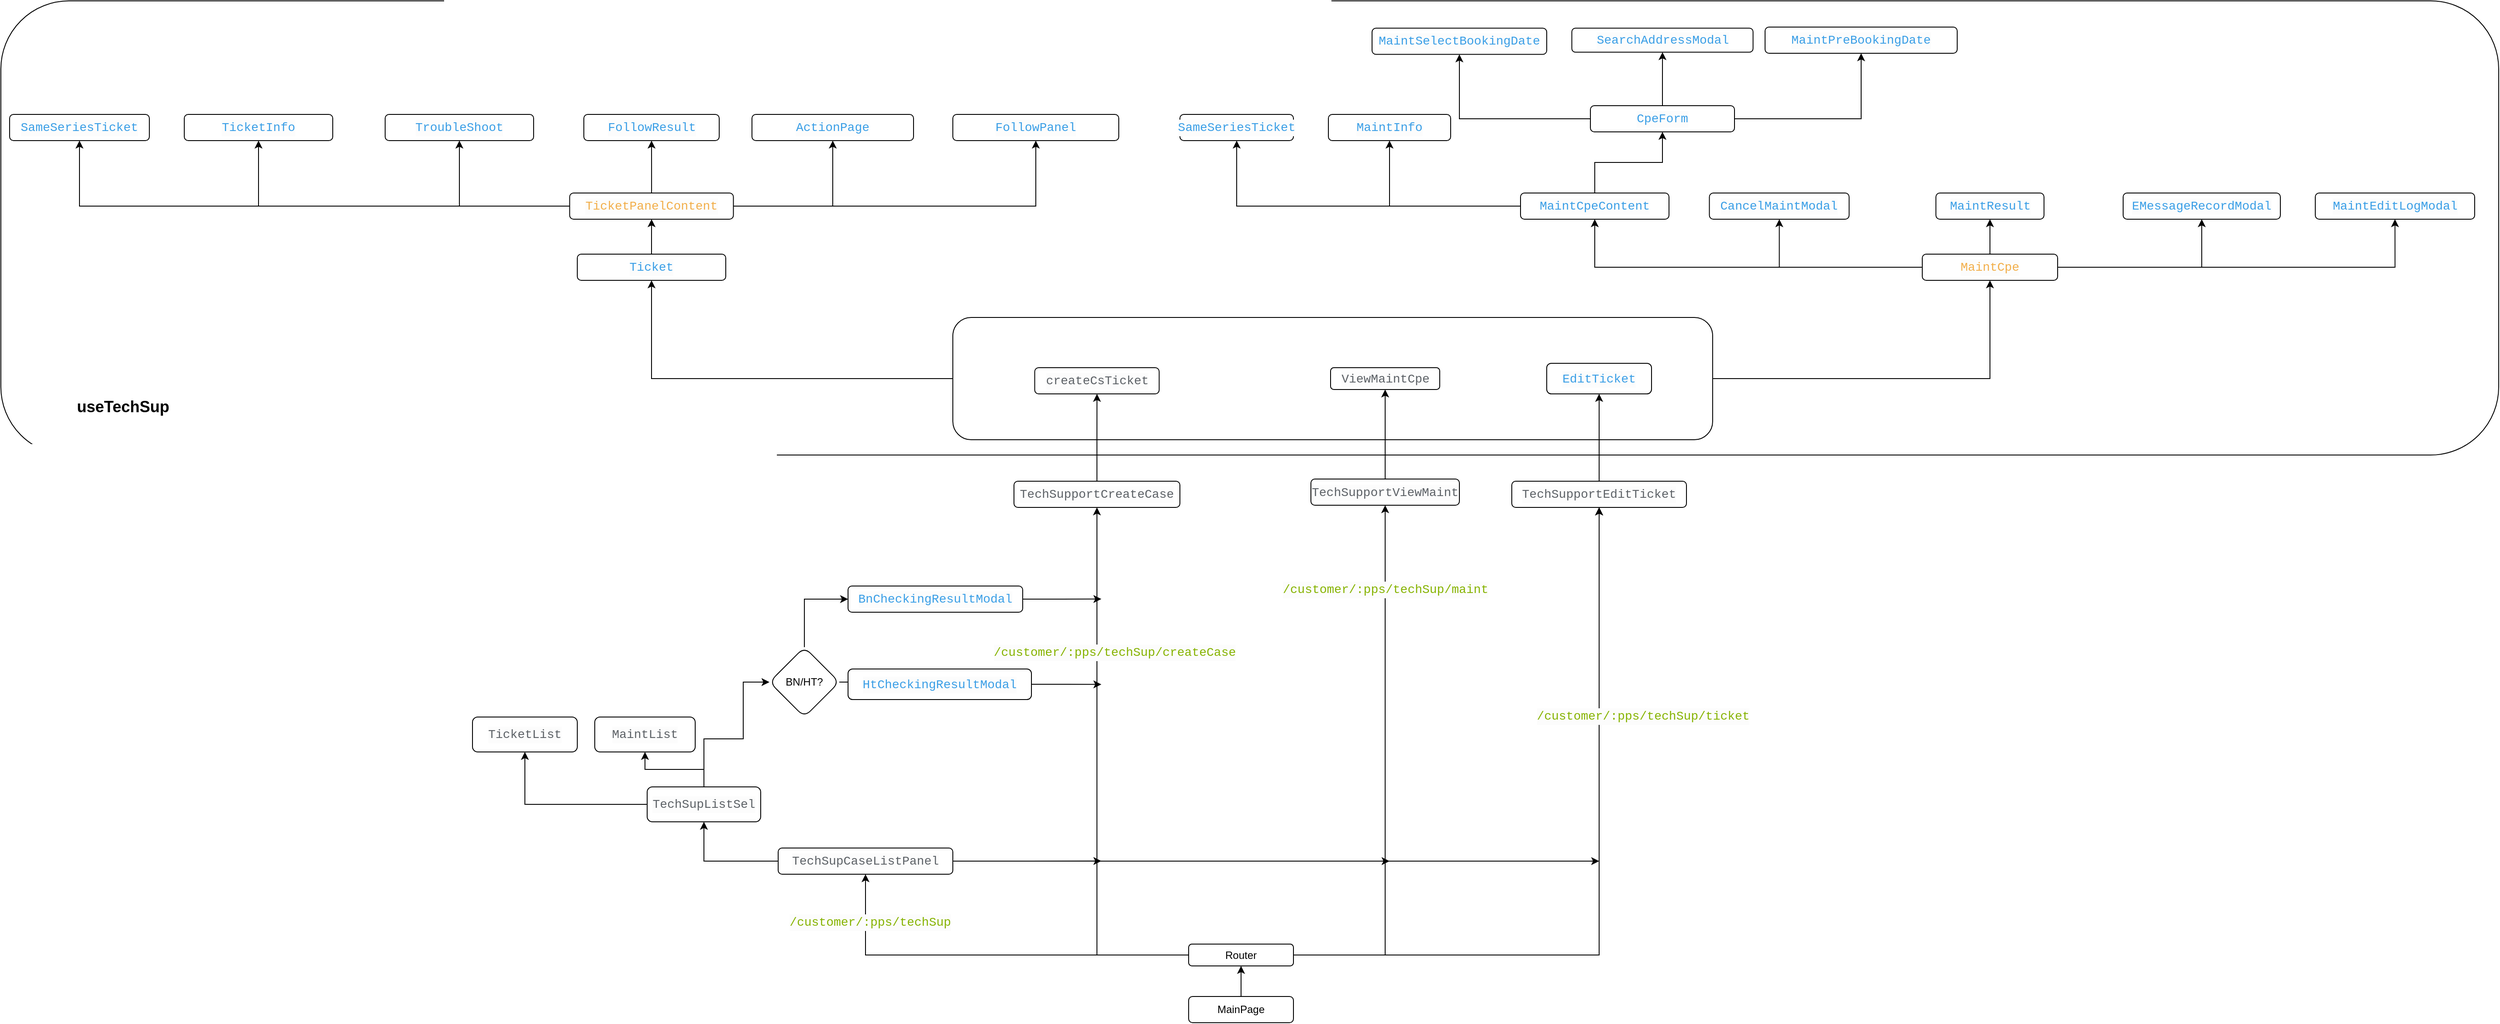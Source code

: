 <mxfile version="20.2.2" type="github">
  <diagram id="O2VmL0b9vW7oK0DRmLxH" name="第 1 页">
    <mxGraphModel dx="5377" dy="1062" grid="1" gridSize="10" guides="1" tooltips="1" connect="1" arrows="1" fold="1" page="1" pageScale="1" pageWidth="3300" pageHeight="4681" math="0" shadow="0">
      <root>
        <mxCell id="0" />
        <mxCell id="1" parent="0" />
        <mxCell id="RKvN3lWJfi6Z_vdyfoKV-155" value="" style="rounded=1;whiteSpace=wrap;html=1;" vertex="1" parent="1">
          <mxGeometry x="-470" y="3230" width="2860" height="520" as="geometry" />
        </mxCell>
        <mxCell id="RKvN3lWJfi6Z_vdyfoKV-145" style="edgeStyle=orthogonalEdgeStyle;rounded=0;orthogonalLoop=1;jettySize=auto;html=1;" edge="1" parent="1" source="RKvN3lWJfi6Z_vdyfoKV-144" target="RKvN3lWJfi6Z_vdyfoKV-86">
          <mxGeometry relative="1" as="geometry" />
        </mxCell>
        <mxCell id="RKvN3lWJfi6Z_vdyfoKV-147" value="" style="edgeStyle=orthogonalEdgeStyle;rounded=0;orthogonalLoop=1;jettySize=auto;html=1;entryX=0.5;entryY=1;entryDx=0;entryDy=0;" edge="1" parent="1" source="RKvN3lWJfi6Z_vdyfoKV-144" target="RKvN3lWJfi6Z_vdyfoKV-88">
          <mxGeometry relative="1" as="geometry">
            <mxPoint x="1945.0" y="3662.5" as="targetPoint" />
          </mxGeometry>
        </mxCell>
        <mxCell id="RKvN3lWJfi6Z_vdyfoKV-144" value="" style="rounded=1;whiteSpace=wrap;html=1;" vertex="1" parent="1">
          <mxGeometry x="620" y="3592.5" width="870" height="140" as="geometry" />
        </mxCell>
        <mxCell id="RKvN3lWJfi6Z_vdyfoKV-32" value="" style="edgeStyle=orthogonalEdgeStyle;rounded=0;orthogonalLoop=1;jettySize=auto;html=1;" edge="1" parent="1" source="RKvN3lWJfi6Z_vdyfoKV-12" target="RKvN3lWJfi6Z_vdyfoKV-31">
          <mxGeometry relative="1" as="geometry" />
        </mxCell>
        <mxCell id="RKvN3lWJfi6Z_vdyfoKV-12" value="MainPage" style="rounded=1;whiteSpace=wrap;html=1;" vertex="1" parent="1">
          <mxGeometry x="890" y="4370" width="120" height="30" as="geometry" />
        </mxCell>
        <mxCell id="RKvN3lWJfi6Z_vdyfoKV-34" value="" style="edgeStyle=orthogonalEdgeStyle;rounded=0;orthogonalLoop=1;jettySize=auto;html=1;" edge="1" parent="1" source="RKvN3lWJfi6Z_vdyfoKV-31" target="RKvN3lWJfi6Z_vdyfoKV-33">
          <mxGeometry relative="1" as="geometry" />
        </mxCell>
        <mxCell id="RKvN3lWJfi6Z_vdyfoKV-36" value="" style="edgeStyle=orthogonalEdgeStyle;rounded=0;orthogonalLoop=1;jettySize=auto;html=1;" edge="1" parent="1" source="RKvN3lWJfi6Z_vdyfoKV-31" target="RKvN3lWJfi6Z_vdyfoKV-35">
          <mxGeometry relative="1" as="geometry" />
        </mxCell>
        <mxCell id="RKvN3lWJfi6Z_vdyfoKV-37" value="" style="edgeStyle=orthogonalEdgeStyle;rounded=0;orthogonalLoop=1;jettySize=auto;html=1;" edge="1" parent="1" source="RKvN3lWJfi6Z_vdyfoKV-31" target="RKvN3lWJfi6Z_vdyfoKV-35">
          <mxGeometry relative="1" as="geometry" />
        </mxCell>
        <mxCell id="RKvN3lWJfi6Z_vdyfoKV-38" value="" style="edgeStyle=orthogonalEdgeStyle;rounded=0;orthogonalLoop=1;jettySize=auto;html=1;" edge="1" parent="1" source="RKvN3lWJfi6Z_vdyfoKV-31" target="RKvN3lWJfi6Z_vdyfoKV-35">
          <mxGeometry relative="1" as="geometry" />
        </mxCell>
        <mxCell id="RKvN3lWJfi6Z_vdyfoKV-49" value="&lt;div style=&quot;color: rgb(92, 97, 102); background-color: rgb(252, 252, 252); font-family: Consolas, &amp;quot;Courier New&amp;quot;, monospace; font-size: 14px; line-height: 19px;&quot;&gt;&lt;span style=&quot;color: #86b300;&quot;&gt;/customer/:pps/techSup/ticket&lt;/span&gt;&lt;/div&gt;" style="edgeLabel;html=1;align=center;verticalAlign=middle;resizable=0;points=[];" vertex="1" connectable="0" parent="RKvN3lWJfi6Z_vdyfoKV-38">
          <mxGeometry x="0.571" y="-2" relative="1" as="geometry">
            <mxPoint x="48" y="54" as="offset" />
          </mxGeometry>
        </mxCell>
        <mxCell id="RKvN3lWJfi6Z_vdyfoKV-40" value="" style="edgeStyle=orthogonalEdgeStyle;rounded=0;orthogonalLoop=1;jettySize=auto;html=1;" edge="1" parent="1" source="RKvN3lWJfi6Z_vdyfoKV-31" target="RKvN3lWJfi6Z_vdyfoKV-39">
          <mxGeometry relative="1" as="geometry" />
        </mxCell>
        <mxCell id="RKvN3lWJfi6Z_vdyfoKV-50" value="&lt;div style=&quot;color: rgb(92, 97, 102); background-color: rgb(252, 252, 252); font-family: Consolas, &amp;quot;Courier New&amp;quot;, monospace; font-size: 14px; line-height: 19px;&quot;&gt;&lt;span style=&quot;color: #86b300;&quot;&gt;/customer/:pps/techSup/createCase&lt;/span&gt;&lt;/div&gt;" style="edgeLabel;html=1;align=center;verticalAlign=middle;resizable=0;points=[];" vertex="1" connectable="0" parent="RKvN3lWJfi6Z_vdyfoKV-40">
          <mxGeometry x="0.46" y="-1" relative="1" as="geometry">
            <mxPoint x="19" y="-1" as="offset" />
          </mxGeometry>
        </mxCell>
        <mxCell id="RKvN3lWJfi6Z_vdyfoKV-47" value="" style="edgeStyle=orthogonalEdgeStyle;rounded=0;orthogonalLoop=1;jettySize=auto;html=1;" edge="1" parent="1" source="RKvN3lWJfi6Z_vdyfoKV-31" target="RKvN3lWJfi6Z_vdyfoKV-46">
          <mxGeometry relative="1" as="geometry" />
        </mxCell>
        <mxCell id="RKvN3lWJfi6Z_vdyfoKV-48" value="&lt;div style=&quot;color: rgb(92, 97, 102); background-color: rgb(252, 252, 252); font-family: Consolas, &amp;quot;Courier New&amp;quot;, monospace; font-size: 14px; line-height: 19px;&quot;&gt;&lt;span style=&quot;color: #86b300;&quot;&gt;/customer/:pps/techSup/maint&lt;/span&gt;&lt;/div&gt;" style="edgeLabel;html=1;align=center;verticalAlign=middle;resizable=0;points=[];" vertex="1" connectable="0" parent="RKvN3lWJfi6Z_vdyfoKV-47">
          <mxGeometry x="0.232" y="2" relative="1" as="geometry">
            <mxPoint x="2" y="-142" as="offset" />
          </mxGeometry>
        </mxCell>
        <mxCell id="RKvN3lWJfi6Z_vdyfoKV-31" value="Router" style="whiteSpace=wrap;html=1;rounded=1;" vertex="1" parent="1">
          <mxGeometry x="890" y="4310" width="120" height="25" as="geometry" />
        </mxCell>
        <mxCell id="RKvN3lWJfi6Z_vdyfoKV-53" value="" style="edgeStyle=orthogonalEdgeStyle;rounded=0;orthogonalLoop=1;jettySize=auto;html=1;" edge="1" parent="1" source="RKvN3lWJfi6Z_vdyfoKV-33" target="RKvN3lWJfi6Z_vdyfoKV-52">
          <mxGeometry relative="1" as="geometry" />
        </mxCell>
        <mxCell id="RKvN3lWJfi6Z_vdyfoKV-134" style="edgeStyle=orthogonalEdgeStyle;rounded=0;orthogonalLoop=1;jettySize=auto;html=1;exitX=1;exitY=0.5;exitDx=0;exitDy=0;" edge="1" parent="1" source="RKvN3lWJfi6Z_vdyfoKV-33">
          <mxGeometry relative="1" as="geometry">
            <mxPoint x="790" y="4214.889" as="targetPoint" />
          </mxGeometry>
        </mxCell>
        <mxCell id="RKvN3lWJfi6Z_vdyfoKV-135" style="edgeStyle=orthogonalEdgeStyle;rounded=0;orthogonalLoop=1;jettySize=auto;html=1;exitX=1;exitY=0.5;exitDx=0;exitDy=0;" edge="1" parent="1" source="RKvN3lWJfi6Z_vdyfoKV-33">
          <mxGeometry relative="1" as="geometry">
            <mxPoint x="1120" y="4215" as="targetPoint" />
          </mxGeometry>
        </mxCell>
        <mxCell id="RKvN3lWJfi6Z_vdyfoKV-153" style="edgeStyle=orthogonalEdgeStyle;rounded=0;orthogonalLoop=1;jettySize=auto;html=1;exitX=1;exitY=0.5;exitDx=0;exitDy=0;" edge="1" parent="1" source="RKvN3lWJfi6Z_vdyfoKV-33">
          <mxGeometry relative="1" as="geometry">
            <mxPoint x="1360" y="4215" as="targetPoint" />
          </mxGeometry>
        </mxCell>
        <mxCell id="RKvN3lWJfi6Z_vdyfoKV-33" value="&lt;div style=&quot;color: rgb(92, 97, 102); background-color: rgb(252, 252, 252); font-family: Consolas, &amp;quot;Courier New&amp;quot;, monospace; font-size: 14px; line-height: 19px;&quot;&gt;TechSupCaseListPanel&lt;/div&gt;" style="whiteSpace=wrap;html=1;rounded=1;" vertex="1" parent="1">
          <mxGeometry x="420" y="4200" width="200" height="30" as="geometry" />
        </mxCell>
        <mxCell id="RKvN3lWJfi6Z_vdyfoKV-150" value="" style="edgeStyle=orthogonalEdgeStyle;rounded=0;orthogonalLoop=1;jettySize=auto;html=1;" edge="1" parent="1" source="RKvN3lWJfi6Z_vdyfoKV-35" target="RKvN3lWJfi6Z_vdyfoKV-149">
          <mxGeometry relative="1" as="geometry" />
        </mxCell>
        <mxCell id="RKvN3lWJfi6Z_vdyfoKV-35" value="&lt;div style=&quot;color: rgb(92, 97, 102); background-color: rgb(252, 252, 252); font-family: Consolas, &amp;quot;Courier New&amp;quot;, monospace; font-size: 14px; line-height: 19px;&quot;&gt;TechSupportEditTicket&lt;/div&gt;" style="whiteSpace=wrap;html=1;rounded=1;" vertex="1" parent="1">
          <mxGeometry x="1260" y="3780" width="200" height="30" as="geometry" />
        </mxCell>
        <mxCell id="RKvN3lWJfi6Z_vdyfoKV-85" value="" style="edgeStyle=orthogonalEdgeStyle;rounded=0;orthogonalLoop=1;jettySize=auto;html=1;" edge="1" parent="1" source="RKvN3lWJfi6Z_vdyfoKV-39" target="RKvN3lWJfi6Z_vdyfoKV-84">
          <mxGeometry relative="1" as="geometry" />
        </mxCell>
        <mxCell id="RKvN3lWJfi6Z_vdyfoKV-39" value="&lt;div style=&quot;color: rgb(92, 97, 102); background-color: rgb(252, 252, 252); font-family: Consolas, &amp;quot;Courier New&amp;quot;, monospace; font-size: 14px; line-height: 19px;&quot;&gt;TechSupportCreateCase&lt;/div&gt;" style="whiteSpace=wrap;html=1;rounded=1;" vertex="1" parent="1">
          <mxGeometry x="690" y="3780" width="190" height="30" as="geometry" />
        </mxCell>
        <mxCell id="RKvN3lWJfi6Z_vdyfoKV-43" value="&lt;div style=&quot;color: rgb(92, 97, 102); background-color: rgb(252, 252, 252); font-family: Consolas, &amp;quot;Courier New&amp;quot;, monospace; font-size: 14px; line-height: 19px;&quot;&gt;&lt;span style=&quot;color: #86b300;&quot;&gt;/customer/:pps/techSup&lt;/span&gt;&lt;/div&gt;" style="text;html=1;align=center;verticalAlign=middle;resizable=0;points=[];autosize=1;strokeColor=none;fillColor=none;" vertex="1" parent="1">
          <mxGeometry x="430" y="4270" width="190" height="30" as="geometry" />
        </mxCell>
        <mxCell id="RKvN3lWJfi6Z_vdyfoKV-137" value="" style="edgeStyle=orthogonalEdgeStyle;rounded=0;orthogonalLoop=1;jettySize=auto;html=1;" edge="1" parent="1" source="RKvN3lWJfi6Z_vdyfoKV-46" target="RKvN3lWJfi6Z_vdyfoKV-136">
          <mxGeometry relative="1" as="geometry" />
        </mxCell>
        <mxCell id="RKvN3lWJfi6Z_vdyfoKV-46" value="&lt;div style=&quot;color: rgb(92, 97, 102); background-color: rgb(252, 252, 252); font-family: Consolas, &amp;quot;Courier New&amp;quot;, monospace; font-size: 14px; line-height: 19px;&quot;&gt;TechSupportViewMaint&lt;/div&gt;" style="whiteSpace=wrap;html=1;rounded=1;" vertex="1" parent="1">
          <mxGeometry x="1030" y="3777.5" width="170" height="30" as="geometry" />
        </mxCell>
        <mxCell id="RKvN3lWJfi6Z_vdyfoKV-62" value="" style="edgeStyle=orthogonalEdgeStyle;rounded=0;orthogonalLoop=1;jettySize=auto;html=1;" edge="1" parent="1" source="RKvN3lWJfi6Z_vdyfoKV-52" target="RKvN3lWJfi6Z_vdyfoKV-61">
          <mxGeometry relative="1" as="geometry" />
        </mxCell>
        <mxCell id="RKvN3lWJfi6Z_vdyfoKV-66" value="" style="edgeStyle=orthogonalEdgeStyle;rounded=0;orthogonalLoop=1;jettySize=auto;html=1;" edge="1" parent="1" source="RKvN3lWJfi6Z_vdyfoKV-52" target="RKvN3lWJfi6Z_vdyfoKV-65">
          <mxGeometry relative="1" as="geometry" />
        </mxCell>
        <mxCell id="RKvN3lWJfi6Z_vdyfoKV-73" value="" style="edgeStyle=orthogonalEdgeStyle;rounded=0;orthogonalLoop=1;jettySize=auto;html=1;" edge="1" parent="1" source="RKvN3lWJfi6Z_vdyfoKV-52" target="RKvN3lWJfi6Z_vdyfoKV-72">
          <mxGeometry relative="1" as="geometry">
            <Array as="points">
              <mxPoint x="335" y="4075" />
              <mxPoint x="380" y="4075" />
            </Array>
          </mxGeometry>
        </mxCell>
        <mxCell id="RKvN3lWJfi6Z_vdyfoKV-52" value="&lt;div style=&quot;color: rgb(92, 97, 102); background-color: rgb(252, 252, 252); font-family: Consolas, &amp;quot;Courier New&amp;quot;, monospace; font-size: 14px; line-height: 19px;&quot;&gt;TechSupListSel&lt;/div&gt;" style="whiteSpace=wrap;html=1;rounded=1;" vertex="1" parent="1">
          <mxGeometry x="270" y="4130" width="130" height="40" as="geometry" />
        </mxCell>
        <mxCell id="RKvN3lWJfi6Z_vdyfoKV-61" value="&lt;div style=&quot;color: rgb(92, 97, 102); background-color: rgb(252, 252, 252); font-family: Consolas, &amp;quot;Courier New&amp;quot;, monospace; font-size: 14px; line-height: 19px;&quot;&gt;TicketList&lt;/div&gt;" style="whiteSpace=wrap;html=1;rounded=1;" vertex="1" parent="1">
          <mxGeometry x="70" y="4050" width="120" height="40" as="geometry" />
        </mxCell>
        <mxCell id="RKvN3lWJfi6Z_vdyfoKV-65" value="&lt;div style=&quot;color: rgb(92, 97, 102); background-color: rgb(252, 252, 252); font-family: Consolas, &amp;quot;Courier New&amp;quot;, monospace; font-size: 14px; line-height: 19px;&quot;&gt;MaintList&lt;/div&gt;" style="whiteSpace=wrap;html=1;rounded=1;" vertex="1" parent="1">
          <mxGeometry x="210" y="4050" width="115" height="40" as="geometry" />
        </mxCell>
        <mxCell id="RKvN3lWJfi6Z_vdyfoKV-78" value="" style="edgeStyle=orthogonalEdgeStyle;rounded=0;orthogonalLoop=1;jettySize=auto;html=1;" edge="1" parent="1" source="RKvN3lWJfi6Z_vdyfoKV-72" target="RKvN3lWJfi6Z_vdyfoKV-77">
          <mxGeometry relative="1" as="geometry">
            <Array as="points">
              <mxPoint x="450" y="3915" />
            </Array>
          </mxGeometry>
        </mxCell>
        <mxCell id="RKvN3lWJfi6Z_vdyfoKV-80" value="" style="edgeStyle=orthogonalEdgeStyle;rounded=0;orthogonalLoop=1;jettySize=auto;html=1;" edge="1" parent="1" source="RKvN3lWJfi6Z_vdyfoKV-72" target="RKvN3lWJfi6Z_vdyfoKV-79">
          <mxGeometry relative="1" as="geometry" />
        </mxCell>
        <mxCell id="RKvN3lWJfi6Z_vdyfoKV-72" value="BN/HT?" style="rhombus;whiteSpace=wrap;html=1;rounded=1;" vertex="1" parent="1">
          <mxGeometry x="410" y="3970" width="80" height="80" as="geometry" />
        </mxCell>
        <mxCell id="RKvN3lWJfi6Z_vdyfoKV-132" style="edgeStyle=orthogonalEdgeStyle;rounded=0;orthogonalLoop=1;jettySize=auto;html=1;exitX=1;exitY=0.5;exitDx=0;exitDy=0;" edge="1" parent="1" source="RKvN3lWJfi6Z_vdyfoKV-77">
          <mxGeometry relative="1" as="geometry">
            <mxPoint x="790" y="3914.889" as="targetPoint" />
          </mxGeometry>
        </mxCell>
        <mxCell id="RKvN3lWJfi6Z_vdyfoKV-77" value="&lt;div style=&quot;color: rgb(92, 97, 102); background-color: rgb(252, 252, 252); font-family: Consolas, &amp;quot;Courier New&amp;quot;, monospace; font-size: 14px; line-height: 19px;&quot;&gt;&lt;span style=&quot;color: #399ee6;&quot;&gt;BnCheckingResultModal&lt;/span&gt;&lt;/div&gt;" style="whiteSpace=wrap;html=1;rounded=1;" vertex="1" parent="1">
          <mxGeometry x="500" y="3900" width="200" height="30" as="geometry" />
        </mxCell>
        <mxCell id="RKvN3lWJfi6Z_vdyfoKV-133" style="edgeStyle=orthogonalEdgeStyle;rounded=0;orthogonalLoop=1;jettySize=auto;html=1;exitX=1;exitY=0.5;exitDx=0;exitDy=0;" edge="1" parent="1" source="RKvN3lWJfi6Z_vdyfoKV-79">
          <mxGeometry relative="1" as="geometry">
            <mxPoint x="790" y="4012.667" as="targetPoint" />
          </mxGeometry>
        </mxCell>
        <mxCell id="RKvN3lWJfi6Z_vdyfoKV-79" value="&lt;div style=&quot;color: rgb(92, 97, 102); background-color: rgb(252, 252, 252); font-family: Consolas, &amp;quot;Courier New&amp;quot;, monospace; font-size: 14px; line-height: 19px;&quot;&gt;&lt;span style=&quot;color: #399ee6;&quot;&gt;HtCheckingResultModal&lt;/span&gt;&lt;/div&gt;" style="whiteSpace=wrap;html=1;rounded=1;" vertex="1" parent="1">
          <mxGeometry x="500" y="3995" width="210" height="35" as="geometry" />
        </mxCell>
        <mxCell id="RKvN3lWJfi6Z_vdyfoKV-84" value="&lt;div style=&quot;color: rgb(92, 97, 102); background-color: rgb(252, 252, 252); font-family: Consolas, &amp;quot;Courier New&amp;quot;, monospace; font-size: 14px; line-height: 19px;&quot;&gt;createCsTicket&lt;/div&gt;" style="whiteSpace=wrap;html=1;rounded=1;" vertex="1" parent="1">
          <mxGeometry x="713.75" y="3650" width="142.5" height="30" as="geometry" />
        </mxCell>
        <mxCell id="RKvN3lWJfi6Z_vdyfoKV-91" value="" style="edgeStyle=orthogonalEdgeStyle;rounded=0;orthogonalLoop=1;jettySize=auto;html=1;" edge="1" parent="1" source="RKvN3lWJfi6Z_vdyfoKV-86" target="RKvN3lWJfi6Z_vdyfoKV-90">
          <mxGeometry relative="1" as="geometry" />
        </mxCell>
        <mxCell id="RKvN3lWJfi6Z_vdyfoKV-86" value="&lt;div style=&quot;color: rgb(92, 97, 102); background-color: rgb(252, 252, 252); font-family: Consolas, &amp;quot;Courier New&amp;quot;, monospace; font-size: 14px; line-height: 19px;&quot;&gt;&lt;span style=&quot;color: #399ee6;&quot;&gt;Ticket&lt;/span&gt;&lt;/div&gt;" style="whiteSpace=wrap;html=1;rounded=1;" vertex="1" parent="1">
          <mxGeometry x="190" y="3520" width="170" height="30" as="geometry" />
        </mxCell>
        <mxCell id="RKvN3lWJfi6Z_vdyfoKV-109" value="" style="edgeStyle=orthogonalEdgeStyle;rounded=0;orthogonalLoop=1;jettySize=auto;html=1;" edge="1" parent="1" source="RKvN3lWJfi6Z_vdyfoKV-88" target="RKvN3lWJfi6Z_vdyfoKV-108">
          <mxGeometry relative="1" as="geometry" />
        </mxCell>
        <mxCell id="RKvN3lWJfi6Z_vdyfoKV-111" value="" style="edgeStyle=orthogonalEdgeStyle;rounded=0;orthogonalLoop=1;jettySize=auto;html=1;" edge="1" parent="1" source="RKvN3lWJfi6Z_vdyfoKV-88" target="RKvN3lWJfi6Z_vdyfoKV-110">
          <mxGeometry relative="1" as="geometry" />
        </mxCell>
        <mxCell id="RKvN3lWJfi6Z_vdyfoKV-113" value="" style="edgeStyle=orthogonalEdgeStyle;rounded=0;orthogonalLoop=1;jettySize=auto;html=1;" edge="1" parent="1" source="RKvN3lWJfi6Z_vdyfoKV-88" target="RKvN3lWJfi6Z_vdyfoKV-112">
          <mxGeometry relative="1" as="geometry" />
        </mxCell>
        <mxCell id="RKvN3lWJfi6Z_vdyfoKV-115" value="" style="edgeStyle=orthogonalEdgeStyle;rounded=0;orthogonalLoop=1;jettySize=auto;html=1;entryX=0.5;entryY=1;entryDx=0;entryDy=0;" edge="1" parent="1" source="RKvN3lWJfi6Z_vdyfoKV-88" target="RKvN3lWJfi6Z_vdyfoKV-114">
          <mxGeometry relative="1" as="geometry">
            <mxPoint x="2271.182" y="3480" as="targetPoint" />
          </mxGeometry>
        </mxCell>
        <mxCell id="RKvN3lWJfi6Z_vdyfoKV-142" value="" style="edgeStyle=orthogonalEdgeStyle;rounded=0;orthogonalLoop=1;jettySize=auto;html=1;" edge="1" parent="1" source="RKvN3lWJfi6Z_vdyfoKV-88" target="RKvN3lWJfi6Z_vdyfoKV-141">
          <mxGeometry relative="1" as="geometry" />
        </mxCell>
        <mxCell id="RKvN3lWJfi6Z_vdyfoKV-88" value="&lt;div style=&quot;color: rgb(92, 97, 102); background-color: rgb(252, 252, 252); font-family: Consolas, &amp;quot;Courier New&amp;quot;, monospace; font-size: 14px; line-height: 19px;&quot;&gt;&lt;div style=&quot;line-height: 19px;&quot;&gt;&lt;span style=&quot;color: #f2ae49;&quot;&gt;MaintCpe&lt;/span&gt;&lt;/div&gt;&lt;/div&gt;" style="whiteSpace=wrap;html=1;rounded=1;" vertex="1" parent="1">
          <mxGeometry x="1730" y="3520" width="155" height="30" as="geometry" />
        </mxCell>
        <mxCell id="RKvN3lWJfi6Z_vdyfoKV-96" value="" style="edgeStyle=orthogonalEdgeStyle;rounded=0;orthogonalLoop=1;jettySize=auto;html=1;" edge="1" parent="1" source="RKvN3lWJfi6Z_vdyfoKV-90" target="RKvN3lWJfi6Z_vdyfoKV-95">
          <mxGeometry relative="1" as="geometry" />
        </mxCell>
        <mxCell id="RKvN3lWJfi6Z_vdyfoKV-98" value="" style="edgeStyle=orthogonalEdgeStyle;rounded=0;orthogonalLoop=1;jettySize=auto;html=1;" edge="1" parent="1" source="RKvN3lWJfi6Z_vdyfoKV-90" target="RKvN3lWJfi6Z_vdyfoKV-97">
          <mxGeometry relative="1" as="geometry" />
        </mxCell>
        <mxCell id="RKvN3lWJfi6Z_vdyfoKV-101" value="" style="edgeStyle=orthogonalEdgeStyle;rounded=0;orthogonalLoop=1;jettySize=auto;html=1;" edge="1" parent="1" source="RKvN3lWJfi6Z_vdyfoKV-90" target="RKvN3lWJfi6Z_vdyfoKV-100">
          <mxGeometry relative="1" as="geometry" />
        </mxCell>
        <mxCell id="RKvN3lWJfi6Z_vdyfoKV-103" value="" style="edgeStyle=orthogonalEdgeStyle;rounded=0;orthogonalLoop=1;jettySize=auto;html=1;" edge="1" parent="1" source="RKvN3lWJfi6Z_vdyfoKV-90" target="RKvN3lWJfi6Z_vdyfoKV-102">
          <mxGeometry relative="1" as="geometry" />
        </mxCell>
        <mxCell id="RKvN3lWJfi6Z_vdyfoKV-105" value="" style="edgeStyle=orthogonalEdgeStyle;rounded=0;orthogonalLoop=1;jettySize=auto;html=1;" edge="1" parent="1" source="RKvN3lWJfi6Z_vdyfoKV-90" target="RKvN3lWJfi6Z_vdyfoKV-104">
          <mxGeometry relative="1" as="geometry" />
        </mxCell>
        <mxCell id="RKvN3lWJfi6Z_vdyfoKV-107" value="" style="edgeStyle=orthogonalEdgeStyle;rounded=0;orthogonalLoop=1;jettySize=auto;html=1;" edge="1" parent="1" source="RKvN3lWJfi6Z_vdyfoKV-90" target="RKvN3lWJfi6Z_vdyfoKV-106">
          <mxGeometry relative="1" as="geometry" />
        </mxCell>
        <mxCell id="RKvN3lWJfi6Z_vdyfoKV-90" value="&lt;div style=&quot;color: rgb(92, 97, 102); background-color: rgb(252, 252, 252); font-family: Consolas, &amp;quot;Courier New&amp;quot;, monospace; font-size: 14px; line-height: 19px;&quot;&gt;&lt;span style=&quot;color: #f2ae49;&quot;&gt;TicketPanelContent&lt;/span&gt;&lt;/div&gt;" style="whiteSpace=wrap;html=1;rounded=1;" vertex="1" parent="1">
          <mxGeometry x="181.25" y="3450" width="187.5" height="30" as="geometry" />
        </mxCell>
        <mxCell id="RKvN3lWJfi6Z_vdyfoKV-95" value="&lt;div style=&quot;color: rgb(92, 97, 102); background-color: rgb(252, 252, 252); font-family: Consolas, &amp;quot;Courier New&amp;quot;, monospace; font-size: 14px; line-height: 19px;&quot;&gt;&lt;span style=&quot;color: #399ee6;&quot;&gt;SameSeriesTicket&lt;/span&gt;&lt;/div&gt;" style="whiteSpace=wrap;html=1;rounded=1;" vertex="1" parent="1">
          <mxGeometry x="-460" y="3360" width="160" height="30" as="geometry" />
        </mxCell>
        <mxCell id="RKvN3lWJfi6Z_vdyfoKV-97" value="&lt;div style=&quot;color: rgb(92, 97, 102); background-color: rgb(252, 252, 252); font-family: Consolas, &amp;quot;Courier New&amp;quot;, monospace; font-size: 14px; line-height: 19px;&quot;&gt;&lt;span style=&quot;color: #399ee6;&quot;&gt;TicketInfo&lt;/span&gt;&lt;/div&gt;" style="whiteSpace=wrap;html=1;rounded=1;" vertex="1" parent="1">
          <mxGeometry x="-260" y="3360" width="170" height="30" as="geometry" />
        </mxCell>
        <mxCell id="RKvN3lWJfi6Z_vdyfoKV-100" value="&lt;div style=&quot;color: rgb(92, 97, 102); background-color: rgb(252, 252, 252); font-family: Consolas, &amp;quot;Courier New&amp;quot;, monospace; font-size: 14px; line-height: 19px;&quot;&gt;&lt;span style=&quot;color: #399ee6;&quot;&gt;TroubleShoot&lt;/span&gt;&lt;/div&gt;" style="whiteSpace=wrap;html=1;rounded=1;" vertex="1" parent="1">
          <mxGeometry x="-30" y="3360" width="170" height="30" as="geometry" />
        </mxCell>
        <mxCell id="RKvN3lWJfi6Z_vdyfoKV-102" value="&lt;div style=&quot;color: rgb(92, 97, 102); background-color: rgb(252, 252, 252); font-family: Consolas, &amp;quot;Courier New&amp;quot;, monospace; font-size: 14px; line-height: 19px;&quot;&gt;&lt;span style=&quot;color: #399ee6;&quot;&gt;ActionPage&lt;/span&gt;&lt;/div&gt;" style="whiteSpace=wrap;html=1;rounded=1;" vertex="1" parent="1">
          <mxGeometry x="390" y="3360" width="185" height="30" as="geometry" />
        </mxCell>
        <mxCell id="RKvN3lWJfi6Z_vdyfoKV-104" value="&lt;div style=&quot;color: rgb(92, 97, 102); background-color: rgb(252, 252, 252); font-family: Consolas, &amp;quot;Courier New&amp;quot;, monospace; font-size: 14px; line-height: 19px;&quot;&gt;&lt;span style=&quot;color: #399ee6;&quot;&gt;FollowPanel&lt;/span&gt;&lt;/div&gt;" style="whiteSpace=wrap;html=1;rounded=1;" vertex="1" parent="1">
          <mxGeometry x="620" y="3360" width="190" height="30" as="geometry" />
        </mxCell>
        <mxCell id="RKvN3lWJfi6Z_vdyfoKV-106" value="&lt;div style=&quot;color: rgb(92, 97, 102); background-color: rgb(252, 252, 252); font-family: Consolas, &amp;quot;Courier New&amp;quot;, monospace; font-size: 14px; line-height: 19px;&quot;&gt;&lt;span style=&quot;color: #399ee6;&quot;&gt;FollowResult&lt;/span&gt;&lt;/div&gt;" style="whiteSpace=wrap;html=1;rounded=1;" vertex="1" parent="1">
          <mxGeometry x="197.5" y="3360" width="155" height="30" as="geometry" />
        </mxCell>
        <mxCell id="RKvN3lWJfi6Z_vdyfoKV-118" value="" style="edgeStyle=orthogonalEdgeStyle;rounded=0;orthogonalLoop=1;jettySize=auto;html=1;" edge="1" parent="1" source="RKvN3lWJfi6Z_vdyfoKV-108" target="RKvN3lWJfi6Z_vdyfoKV-117">
          <mxGeometry relative="1" as="geometry" />
        </mxCell>
        <mxCell id="RKvN3lWJfi6Z_vdyfoKV-120" value="" style="edgeStyle=orthogonalEdgeStyle;rounded=0;orthogonalLoop=1;jettySize=auto;html=1;" edge="1" parent="1" source="RKvN3lWJfi6Z_vdyfoKV-108" target="RKvN3lWJfi6Z_vdyfoKV-119">
          <mxGeometry relative="1" as="geometry" />
        </mxCell>
        <mxCell id="RKvN3lWJfi6Z_vdyfoKV-122" value="" style="edgeStyle=orthogonalEdgeStyle;rounded=0;orthogonalLoop=1;jettySize=auto;html=1;" edge="1" parent="1" source="RKvN3lWJfi6Z_vdyfoKV-108" target="RKvN3lWJfi6Z_vdyfoKV-121">
          <mxGeometry relative="1" as="geometry" />
        </mxCell>
        <mxCell id="RKvN3lWJfi6Z_vdyfoKV-108" value="&lt;div style=&quot;color: rgb(92, 97, 102); background-color: rgb(252, 252, 252); font-family: Consolas, &amp;quot;Courier New&amp;quot;, monospace; font-size: 14px; line-height: 19px;&quot;&gt;&lt;span style=&quot;color: #399ee6;&quot;&gt;MaintCpeContent&lt;/span&gt;&lt;/div&gt;" style="whiteSpace=wrap;html=1;rounded=1;" vertex="1" parent="1">
          <mxGeometry x="1270" y="3450" width="170" height="30" as="geometry" />
        </mxCell>
        <mxCell id="RKvN3lWJfi6Z_vdyfoKV-110" value="&lt;div style=&quot;color: rgb(92, 97, 102); background-color: rgb(252, 252, 252); font-family: Consolas, &amp;quot;Courier New&amp;quot;, monospace; font-size: 14px; line-height: 19px;&quot;&gt;&lt;span style=&quot;color: #399ee6;&quot;&gt;CancelMaintModal&lt;/span&gt;&lt;/div&gt;" style="whiteSpace=wrap;html=1;rounded=1;" vertex="1" parent="1">
          <mxGeometry x="1486.25" y="3450" width="160" height="30" as="geometry" />
        </mxCell>
        <mxCell id="RKvN3lWJfi6Z_vdyfoKV-112" value="&lt;div style=&quot;color: rgb(92, 97, 102); background-color: rgb(252, 252, 252); font-family: Consolas, &amp;quot;Courier New&amp;quot;, monospace; font-size: 14px; line-height: 19px;&quot;&gt;&lt;span style=&quot;color: #399ee6;&quot;&gt;EMessageRecordModal&lt;/span&gt;&lt;/div&gt;" style="whiteSpace=wrap;html=1;rounded=1;" vertex="1" parent="1">
          <mxGeometry x="1960" y="3450" width="180" height="30" as="geometry" />
        </mxCell>
        <mxCell id="RKvN3lWJfi6Z_vdyfoKV-114" value="&lt;div style=&quot;color: rgb(92, 97, 102); background-color: rgb(252, 252, 252); font-family: Consolas, &amp;quot;Courier New&amp;quot;, monospace; font-size: 14px; line-height: 19px;&quot;&gt;&lt;span style=&quot;color: #399ee6;&quot;&gt;MaintEditLogModal&lt;/span&gt;&lt;/div&gt;" style="whiteSpace=wrap;html=1;rounded=1;" vertex="1" parent="1">
          <mxGeometry x="2180" y="3450" width="182.5" height="30" as="geometry" />
        </mxCell>
        <mxCell id="RKvN3lWJfi6Z_vdyfoKV-117" value="&lt;div style=&quot;color: rgb(92, 97, 102); background-color: rgb(252, 252, 252); font-family: Consolas, &amp;quot;Courier New&amp;quot;, monospace; font-size: 14px; line-height: 19px;&quot;&gt;&lt;span style=&quot;color: #399ee6;&quot;&gt;SameSeriesTicket&lt;/span&gt;&lt;/div&gt;" style="whiteSpace=wrap;html=1;rounded=1;" vertex="1" parent="1">
          <mxGeometry x="880" y="3360" width="130" height="30" as="geometry" />
        </mxCell>
        <mxCell id="RKvN3lWJfi6Z_vdyfoKV-119" value="&lt;div style=&quot;color: rgb(92, 97, 102); background-color: rgb(252, 252, 252); font-family: Consolas, &amp;quot;Courier New&amp;quot;, monospace; font-size: 14px; line-height: 19px;&quot;&gt;&lt;span style=&quot;color: #399ee6;&quot;&gt;MaintInfo&lt;/span&gt;&lt;/div&gt;" style="whiteSpace=wrap;html=1;rounded=1;" vertex="1" parent="1">
          <mxGeometry x="1050" y="3360" width="140" height="30" as="geometry" />
        </mxCell>
        <mxCell id="RKvN3lWJfi6Z_vdyfoKV-124" value="" style="edgeStyle=orthogonalEdgeStyle;rounded=0;orthogonalLoop=1;jettySize=auto;html=1;" edge="1" parent="1" source="RKvN3lWJfi6Z_vdyfoKV-121" target="RKvN3lWJfi6Z_vdyfoKV-123">
          <mxGeometry relative="1" as="geometry" />
        </mxCell>
        <mxCell id="RKvN3lWJfi6Z_vdyfoKV-126" value="" style="edgeStyle=orthogonalEdgeStyle;rounded=0;orthogonalLoop=1;jettySize=auto;html=1;" edge="1" parent="1" source="RKvN3lWJfi6Z_vdyfoKV-121" target="RKvN3lWJfi6Z_vdyfoKV-125">
          <mxGeometry relative="1" as="geometry" />
        </mxCell>
        <mxCell id="RKvN3lWJfi6Z_vdyfoKV-128" value="" style="edgeStyle=orthogonalEdgeStyle;rounded=0;orthogonalLoop=1;jettySize=auto;html=1;" edge="1" parent="1" source="RKvN3lWJfi6Z_vdyfoKV-121" target="RKvN3lWJfi6Z_vdyfoKV-127">
          <mxGeometry relative="1" as="geometry" />
        </mxCell>
        <mxCell id="RKvN3lWJfi6Z_vdyfoKV-121" value="&lt;div style=&quot;color: rgb(92, 97, 102); background-color: rgb(252, 252, 252); font-family: Consolas, &amp;quot;Courier New&amp;quot;, monospace; font-size: 14px; line-height: 19px;&quot;&gt;&lt;span style=&quot;color: #399ee6;&quot;&gt;CpeForm&lt;/span&gt;&lt;/div&gt;" style="whiteSpace=wrap;html=1;rounded=1;" vertex="1" parent="1">
          <mxGeometry x="1350" y="3350" width="165" height="30" as="geometry" />
        </mxCell>
        <mxCell id="RKvN3lWJfi6Z_vdyfoKV-123" value="&lt;div style=&quot;color: rgb(92, 97, 102); background-color: rgb(252, 252, 252); font-family: Consolas, &amp;quot;Courier New&amp;quot;, monospace; font-size: 14px; line-height: 19px;&quot;&gt;&lt;span style=&quot;color: #399ee6;&quot;&gt;MaintSelectBookingDate&lt;/span&gt;&lt;/div&gt;" style="whiteSpace=wrap;html=1;rounded=1;" vertex="1" parent="1">
          <mxGeometry x="1100" y="3261.25" width="200" height="30" as="geometry" />
        </mxCell>
        <mxCell id="RKvN3lWJfi6Z_vdyfoKV-125" value="&lt;div style=&quot;color: rgb(92, 97, 102); background-color: rgb(252, 252, 252); font-family: Consolas, &amp;quot;Courier New&amp;quot;, monospace; font-size: 14px; line-height: 19px;&quot;&gt;&lt;span style=&quot;color: #399ee6;&quot;&gt;MaintPreBookingDate&lt;/span&gt;&lt;/div&gt;" style="whiteSpace=wrap;html=1;rounded=1;" vertex="1" parent="1">
          <mxGeometry x="1550" y="3260" width="220" height="30" as="geometry" />
        </mxCell>
        <mxCell id="RKvN3lWJfi6Z_vdyfoKV-127" value="&lt;div style=&quot;color: rgb(92, 97, 102); background-color: rgb(252, 252, 252); font-family: Consolas, &amp;quot;Courier New&amp;quot;, monospace; font-size: 14px; line-height: 19px;&quot;&gt;&lt;span style=&quot;color: #399ee6;&quot;&gt;SearchAddressModal&lt;/span&gt;&lt;/div&gt;" style="whiteSpace=wrap;html=1;rounded=1;" vertex="1" parent="1">
          <mxGeometry x="1328.75" y="3261.25" width="207.5" height="27.5" as="geometry" />
        </mxCell>
        <mxCell id="RKvN3lWJfi6Z_vdyfoKV-136" value="&lt;div style=&quot;color: rgb(92, 97, 102); background-color: rgb(252, 252, 252); font-family: Consolas, &amp;quot;Courier New&amp;quot;, monospace; font-size: 14px; line-height: 19px;&quot;&gt;ViewMaintCpe&lt;/div&gt;" style="whiteSpace=wrap;html=1;rounded=1;" vertex="1" parent="1">
          <mxGeometry x="1052.5" y="3650" width="125" height="25" as="geometry" />
        </mxCell>
        <mxCell id="RKvN3lWJfi6Z_vdyfoKV-141" value="&lt;div style=&quot;color: rgb(92, 97, 102); background-color: rgb(252, 252, 252); font-family: Consolas, &amp;quot;Courier New&amp;quot;, monospace; font-size: 14px; line-height: 19px;&quot;&gt;&lt;span style=&quot;color: #399ee6;&quot;&gt;MaintResult&lt;/span&gt;&lt;/div&gt;" style="whiteSpace=wrap;html=1;rounded=1;" vertex="1" parent="1">
          <mxGeometry x="1745.63" y="3450" width="123.75" height="30" as="geometry" />
        </mxCell>
        <mxCell id="RKvN3lWJfi6Z_vdyfoKV-149" value="&lt;div style=&quot;color: rgb(92, 97, 102); background-color: rgb(252, 252, 252); font-family: Consolas, &amp;quot;Courier New&amp;quot;, monospace; font-size: 14px; line-height: 19px;&quot;&gt;&lt;span style=&quot;color: #399ee6;&quot;&gt;EditTicket&lt;/span&gt;&lt;/div&gt;" style="whiteSpace=wrap;html=1;rounded=1;" vertex="1" parent="1">
          <mxGeometry x="1300" y="3645" width="120" height="35" as="geometry" />
        </mxCell>
        <mxCell id="RKvN3lWJfi6Z_vdyfoKV-156" value="&lt;font style=&quot;font-size: 18px;&quot;&gt;&lt;b&gt;useTechSup&lt;/b&gt;&lt;/font&gt;" style="text;html=1;strokeColor=none;fillColor=none;align=center;verticalAlign=middle;whiteSpace=wrap;rounded=0;" vertex="1" parent="1">
          <mxGeometry x="-390" y="3670" width="120" height="50" as="geometry" />
        </mxCell>
      </root>
    </mxGraphModel>
  </diagram>
</mxfile>
